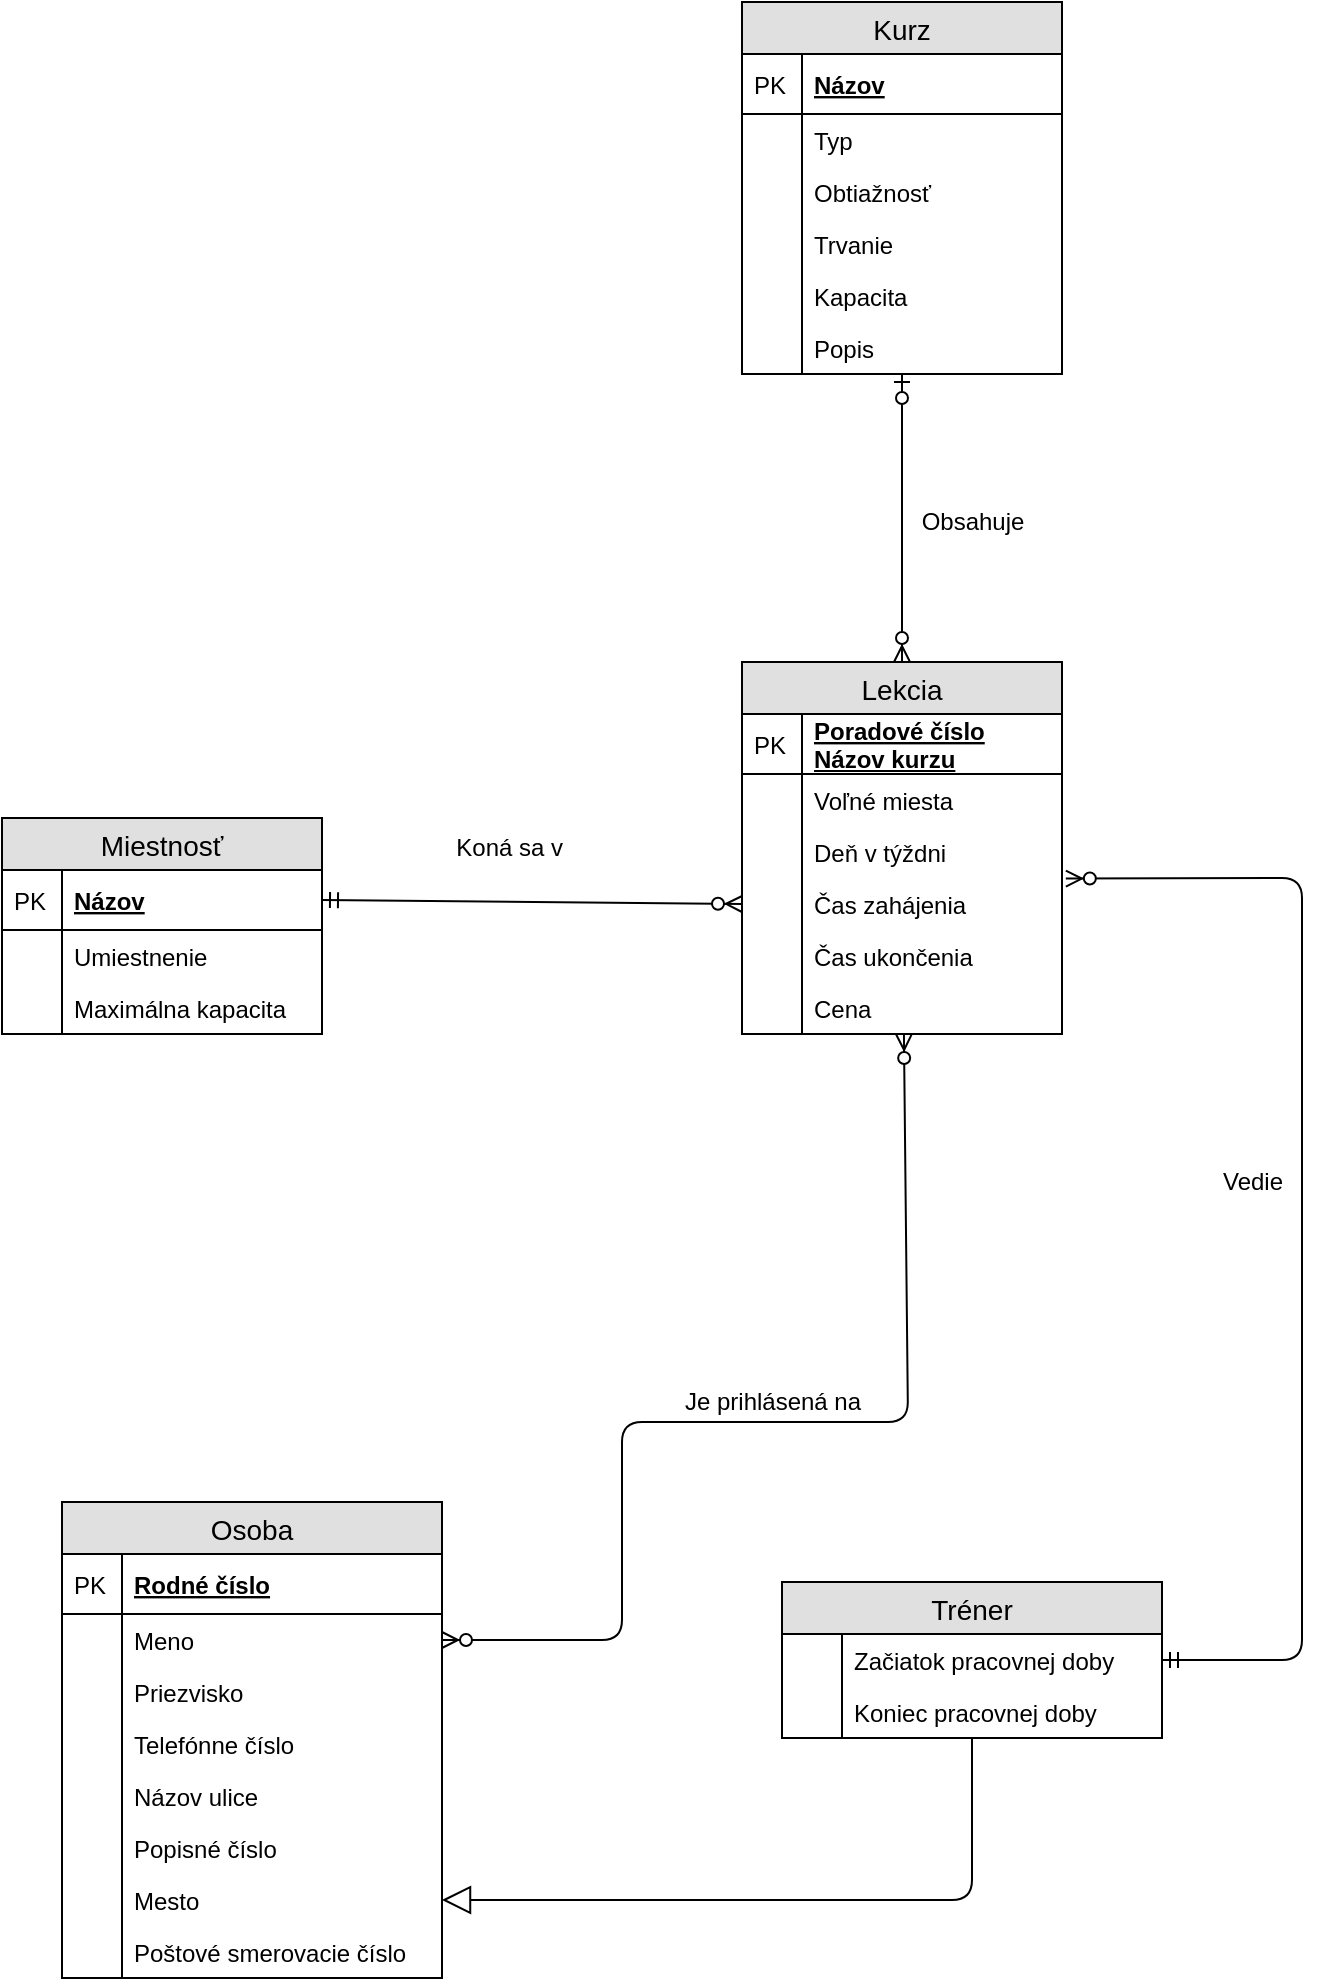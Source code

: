 <mxfile version="13.0.0" type="device"><diagram id="eGVeqehdN8_YkoFMwGT7" name="Page-1"><mxGraphModel dx="932" dy="711" grid="1" gridSize="10" guides="1" tooltips="1" connect="1" arrows="1" fold="1" page="1" pageScale="1" pageWidth="827" pageHeight="1169" math="0" shadow="0"><root><mxCell id="0"/><mxCell id="1" parent="0"/><mxCell id="vAVISpSv8ZnPTpS377I3-15" value="Miestnosť" style="swimlane;fontStyle=0;childLayout=stackLayout;horizontal=1;startSize=26;fillColor=#e0e0e0;horizontalStack=0;resizeParent=1;resizeParentMax=0;resizeLast=0;collapsible=1;marginBottom=0;swimlaneFillColor=#ffffff;align=center;fontSize=14;" parent="1" vertex="1"><mxGeometry x="110" y="518" width="160" height="108" as="geometry"/></mxCell><mxCell id="vAVISpSv8ZnPTpS377I3-16" value="Názov" style="shape=partialRectangle;top=0;left=0;right=0;bottom=1;align=left;verticalAlign=middle;fillColor=none;spacingLeft=34;spacingRight=4;overflow=hidden;rotatable=0;points=[[0,0.5],[1,0.5]];portConstraint=eastwest;dropTarget=0;fontStyle=5;fontSize=12;" parent="vAVISpSv8ZnPTpS377I3-15" vertex="1"><mxGeometry y="26" width="160" height="30" as="geometry"/></mxCell><mxCell id="vAVISpSv8ZnPTpS377I3-17" value="PK" style="shape=partialRectangle;top=0;left=0;bottom=0;fillColor=none;align=left;verticalAlign=middle;spacingLeft=4;spacingRight=4;overflow=hidden;rotatable=0;points=[];portConstraint=eastwest;part=1;fontSize=12;" parent="vAVISpSv8ZnPTpS377I3-16" vertex="1" connectable="0"><mxGeometry width="30" height="30" as="geometry"/></mxCell><mxCell id="vAVISpSv8ZnPTpS377I3-18" value="Umiestnenie" style="shape=partialRectangle;top=0;left=0;right=0;bottom=0;align=left;verticalAlign=top;fillColor=none;spacingLeft=34;spacingRight=4;overflow=hidden;rotatable=0;points=[[0,0.5],[1,0.5]];portConstraint=eastwest;dropTarget=0;fontSize=12;" parent="vAVISpSv8ZnPTpS377I3-15" vertex="1"><mxGeometry y="56" width="160" height="26" as="geometry"/></mxCell><mxCell id="vAVISpSv8ZnPTpS377I3-19" value="" style="shape=partialRectangle;top=0;left=0;bottom=0;fillColor=none;align=left;verticalAlign=top;spacingLeft=4;spacingRight=4;overflow=hidden;rotatable=0;points=[];portConstraint=eastwest;part=1;fontSize=12;" parent="vAVISpSv8ZnPTpS377I3-18" vertex="1" connectable="0"><mxGeometry width="30" height="26" as="geometry"/></mxCell><mxCell id="vAVISpSv8ZnPTpS377I3-20" value="Maximálna kapacita" style="shape=partialRectangle;top=0;left=0;right=0;bottom=0;align=left;verticalAlign=top;fillColor=none;spacingLeft=34;spacingRight=4;overflow=hidden;rotatable=0;points=[[0,0.5],[1,0.5]];portConstraint=eastwest;dropTarget=0;fontSize=12;" parent="vAVISpSv8ZnPTpS377I3-15" vertex="1"><mxGeometry y="82" width="160" height="26" as="geometry"/></mxCell><mxCell id="vAVISpSv8ZnPTpS377I3-21" value="" style="shape=partialRectangle;top=0;left=0;bottom=0;fillColor=none;align=left;verticalAlign=top;spacingLeft=4;spacingRight=4;overflow=hidden;rotatable=0;points=[];portConstraint=eastwest;part=1;fontSize=12;" parent="vAVISpSv8ZnPTpS377I3-20" vertex="1" connectable="0"><mxGeometry width="30" height="26" as="geometry"/></mxCell><mxCell id="vAVISpSv8ZnPTpS377I3-26" value="Lekcia" style="swimlane;fontStyle=0;childLayout=stackLayout;horizontal=1;startSize=26;fillColor=#e0e0e0;horizontalStack=0;resizeParent=1;resizeParentMax=0;resizeLast=0;collapsible=1;marginBottom=0;swimlaneFillColor=#ffffff;align=center;fontSize=14;" parent="1" vertex="1"><mxGeometry x="480" y="440" width="160" height="186" as="geometry"/></mxCell><mxCell id="vAVISpSv8ZnPTpS377I3-27" value="Poradové číslo&#10;Názov kurzu" style="shape=partialRectangle;top=0;left=0;right=0;bottom=1;align=left;verticalAlign=middle;fillColor=none;spacingLeft=34;spacingRight=4;overflow=hidden;rotatable=0;points=[[0,0.5],[1,0.5]];portConstraint=eastwest;dropTarget=0;fontStyle=5;fontSize=12;" parent="vAVISpSv8ZnPTpS377I3-26" vertex="1"><mxGeometry y="26" width="160" height="30" as="geometry"/></mxCell><mxCell id="vAVISpSv8ZnPTpS377I3-28" value="PK" style="shape=partialRectangle;top=0;left=0;bottom=0;fillColor=none;align=left;verticalAlign=middle;spacingLeft=4;spacingRight=4;overflow=hidden;rotatable=0;points=[];portConstraint=eastwest;part=1;fontSize=12;" parent="vAVISpSv8ZnPTpS377I3-27" vertex="1" connectable="0"><mxGeometry width="30" height="30" as="geometry"/></mxCell><mxCell id="vAVISpSv8ZnPTpS377I3-29" value="Voľné miesta" style="shape=partialRectangle;top=0;left=0;right=0;bottom=0;align=left;verticalAlign=top;fillColor=none;spacingLeft=34;spacingRight=4;overflow=hidden;rotatable=0;points=[[0,0.5],[1,0.5]];portConstraint=eastwest;dropTarget=0;fontSize=12;" parent="vAVISpSv8ZnPTpS377I3-26" vertex="1"><mxGeometry y="56" width="160" height="26" as="geometry"/></mxCell><mxCell id="vAVISpSv8ZnPTpS377I3-30" value="" style="shape=partialRectangle;top=0;left=0;bottom=0;fillColor=none;align=left;verticalAlign=top;spacingLeft=4;spacingRight=4;overflow=hidden;rotatable=0;points=[];portConstraint=eastwest;part=1;fontSize=12;" parent="vAVISpSv8ZnPTpS377I3-29" vertex="1" connectable="0"><mxGeometry width="30" height="26" as="geometry"/></mxCell><mxCell id="vAVISpSv8ZnPTpS377I3-31" value="Deň v týždni" style="shape=partialRectangle;top=0;left=0;right=0;bottom=0;align=left;verticalAlign=top;fillColor=none;spacingLeft=34;spacingRight=4;overflow=hidden;rotatable=0;points=[[0,0.5],[1,0.5]];portConstraint=eastwest;dropTarget=0;fontSize=12;" parent="vAVISpSv8ZnPTpS377I3-26" vertex="1"><mxGeometry y="82" width="160" height="26" as="geometry"/></mxCell><mxCell id="vAVISpSv8ZnPTpS377I3-32" value="" style="shape=partialRectangle;top=0;left=0;bottom=0;fillColor=none;align=left;verticalAlign=top;spacingLeft=4;spacingRight=4;overflow=hidden;rotatable=0;points=[];portConstraint=eastwest;part=1;fontSize=12;" parent="vAVISpSv8ZnPTpS377I3-31" vertex="1" connectable="0"><mxGeometry width="30" height="26" as="geometry"/></mxCell><mxCell id="vAVISpSv8ZnPTpS377I3-33" value="Čas zahájenia" style="shape=partialRectangle;top=0;left=0;right=0;bottom=0;align=left;verticalAlign=top;fillColor=none;spacingLeft=34;spacingRight=4;overflow=hidden;rotatable=0;points=[[0,0.5],[1,0.5]];portConstraint=eastwest;dropTarget=0;fontSize=12;" parent="vAVISpSv8ZnPTpS377I3-26" vertex="1"><mxGeometry y="108" width="160" height="26" as="geometry"/></mxCell><mxCell id="vAVISpSv8ZnPTpS377I3-34" value="" style="shape=partialRectangle;top=0;left=0;bottom=0;fillColor=none;align=left;verticalAlign=top;spacingLeft=4;spacingRight=4;overflow=hidden;rotatable=0;points=[];portConstraint=eastwest;part=1;fontSize=12;" parent="vAVISpSv8ZnPTpS377I3-33" vertex="1" connectable="0"><mxGeometry width="30" height="26" as="geometry"/></mxCell><mxCell id="vAVISpSv8ZnPTpS377I3-35" value="Čas ukončenia" style="shape=partialRectangle;top=0;left=0;right=0;bottom=0;align=left;verticalAlign=top;fillColor=none;spacingLeft=34;spacingRight=4;overflow=hidden;rotatable=0;points=[[0,0.5],[1,0.5]];portConstraint=eastwest;dropTarget=0;fontSize=12;" parent="vAVISpSv8ZnPTpS377I3-26" vertex="1"><mxGeometry y="134" width="160" height="26" as="geometry"/></mxCell><mxCell id="vAVISpSv8ZnPTpS377I3-36" value="" style="shape=partialRectangle;top=0;left=0;bottom=0;fillColor=none;align=left;verticalAlign=top;spacingLeft=4;spacingRight=4;overflow=hidden;rotatable=0;points=[];portConstraint=eastwest;part=1;fontSize=12;" parent="vAVISpSv8ZnPTpS377I3-35" vertex="1" connectable="0"><mxGeometry width="30" height="26" as="geometry"/></mxCell><mxCell id="vAVISpSv8ZnPTpS377I3-38" value="Cena" style="shape=partialRectangle;top=0;left=0;right=0;bottom=0;align=left;verticalAlign=top;fillColor=none;spacingLeft=34;spacingRight=4;overflow=hidden;rotatable=0;points=[[0,0.5],[1,0.5]];portConstraint=eastwest;dropTarget=0;fontSize=12;" parent="vAVISpSv8ZnPTpS377I3-26" vertex="1"><mxGeometry y="160" width="160" height="26" as="geometry"/></mxCell><mxCell id="vAVISpSv8ZnPTpS377I3-39" value="" style="shape=partialRectangle;top=0;left=0;bottom=0;fillColor=none;align=left;verticalAlign=top;spacingLeft=4;spacingRight=4;overflow=hidden;rotatable=0;points=[];portConstraint=eastwest;part=1;fontSize=12;" parent="vAVISpSv8ZnPTpS377I3-38" vertex="1" connectable="0"><mxGeometry width="30" height="26" as="geometry"/></mxCell><mxCell id="vAVISpSv8ZnPTpS377I3-40" value="Osoba" style="swimlane;fontStyle=0;childLayout=stackLayout;horizontal=1;startSize=26;fillColor=#e0e0e0;horizontalStack=0;resizeParent=1;resizeParentMax=0;resizeLast=0;collapsible=1;marginBottom=0;swimlaneFillColor=#ffffff;align=center;fontSize=14;" parent="1" vertex="1"><mxGeometry x="140" y="860" width="190" height="238" as="geometry"/></mxCell><mxCell id="vAVISpSv8ZnPTpS377I3-41" value="Rodné číslo" style="shape=partialRectangle;top=0;left=0;right=0;bottom=1;align=left;verticalAlign=middle;fillColor=none;spacingLeft=34;spacingRight=4;overflow=hidden;rotatable=0;points=[[0,0.5],[1,0.5]];portConstraint=eastwest;dropTarget=0;fontStyle=5;fontSize=12;" parent="vAVISpSv8ZnPTpS377I3-40" vertex="1"><mxGeometry y="26" width="190" height="30" as="geometry"/></mxCell><mxCell id="vAVISpSv8ZnPTpS377I3-42" value="PK" style="shape=partialRectangle;top=0;left=0;bottom=0;fillColor=none;align=left;verticalAlign=middle;spacingLeft=4;spacingRight=4;overflow=hidden;rotatable=0;points=[];portConstraint=eastwest;part=1;fontSize=12;" parent="vAVISpSv8ZnPTpS377I3-41" vertex="1" connectable="0"><mxGeometry width="30" height="30" as="geometry"/></mxCell><mxCell id="vAVISpSv8ZnPTpS377I3-43" value="Meno" style="shape=partialRectangle;top=0;left=0;right=0;bottom=0;align=left;verticalAlign=top;fillColor=none;spacingLeft=34;spacingRight=4;overflow=hidden;rotatable=0;points=[[0,0.5],[1,0.5]];portConstraint=eastwest;dropTarget=0;fontSize=12;" parent="vAVISpSv8ZnPTpS377I3-40" vertex="1"><mxGeometry y="56" width="190" height="26" as="geometry"/></mxCell><mxCell id="vAVISpSv8ZnPTpS377I3-44" value="" style="shape=partialRectangle;top=0;left=0;bottom=0;fillColor=none;align=left;verticalAlign=top;spacingLeft=4;spacingRight=4;overflow=hidden;rotatable=0;points=[];portConstraint=eastwest;part=1;fontSize=12;" parent="vAVISpSv8ZnPTpS377I3-43" vertex="1" connectable="0"><mxGeometry width="30" height="26" as="geometry"/></mxCell><mxCell id="vAVISpSv8ZnPTpS377I3-45" value="Priezvisko" style="shape=partialRectangle;top=0;left=0;right=0;bottom=0;align=left;verticalAlign=top;fillColor=none;spacingLeft=34;spacingRight=4;overflow=hidden;rotatable=0;points=[[0,0.5],[1,0.5]];portConstraint=eastwest;dropTarget=0;fontSize=12;" parent="vAVISpSv8ZnPTpS377I3-40" vertex="1"><mxGeometry y="82" width="190" height="26" as="geometry"/></mxCell><mxCell id="vAVISpSv8ZnPTpS377I3-46" value="" style="shape=partialRectangle;top=0;left=0;bottom=0;fillColor=none;align=left;verticalAlign=top;spacingLeft=4;spacingRight=4;overflow=hidden;rotatable=0;points=[];portConstraint=eastwest;part=1;fontSize=12;" parent="vAVISpSv8ZnPTpS377I3-45" vertex="1" connectable="0"><mxGeometry width="30" height="26" as="geometry"/></mxCell><mxCell id="vAVISpSv8ZnPTpS377I3-47" value="Telefónne číslo" style="shape=partialRectangle;top=0;left=0;right=0;bottom=0;align=left;verticalAlign=top;fillColor=none;spacingLeft=34;spacingRight=4;overflow=hidden;rotatable=0;points=[[0,0.5],[1,0.5]];portConstraint=eastwest;dropTarget=0;fontSize=12;" parent="vAVISpSv8ZnPTpS377I3-40" vertex="1"><mxGeometry y="108" width="190" height="26" as="geometry"/></mxCell><mxCell id="vAVISpSv8ZnPTpS377I3-48" value="" style="shape=partialRectangle;top=0;left=0;bottom=0;fillColor=none;align=left;verticalAlign=top;spacingLeft=4;spacingRight=4;overflow=hidden;rotatable=0;points=[];portConstraint=eastwest;part=1;fontSize=12;" parent="vAVISpSv8ZnPTpS377I3-47" vertex="1" connectable="0"><mxGeometry width="30" height="26" as="geometry"/></mxCell><mxCell id="vAVISpSv8ZnPTpS377I3-49" value="Názov ulice" style="shape=partialRectangle;top=0;left=0;right=0;bottom=0;align=left;verticalAlign=top;fillColor=none;spacingLeft=34;spacingRight=4;overflow=hidden;rotatable=0;points=[[0,0.5],[1,0.5]];portConstraint=eastwest;dropTarget=0;fontSize=12;" parent="vAVISpSv8ZnPTpS377I3-40" vertex="1"><mxGeometry y="134" width="190" height="26" as="geometry"/></mxCell><mxCell id="vAVISpSv8ZnPTpS377I3-50" value="" style="shape=partialRectangle;top=0;left=0;bottom=0;fillColor=none;align=left;verticalAlign=top;spacingLeft=4;spacingRight=4;overflow=hidden;rotatable=0;points=[];portConstraint=eastwest;part=1;fontSize=12;" parent="vAVISpSv8ZnPTpS377I3-49" vertex="1" connectable="0"><mxGeometry width="30" height="26" as="geometry"/></mxCell><mxCell id="vAVISpSv8ZnPTpS377I3-51" value="Popisné číslo" style="shape=partialRectangle;top=0;left=0;right=0;bottom=0;align=left;verticalAlign=top;fillColor=none;spacingLeft=34;spacingRight=4;overflow=hidden;rotatable=0;points=[[0,0.5],[1,0.5]];portConstraint=eastwest;dropTarget=0;fontSize=12;" parent="vAVISpSv8ZnPTpS377I3-40" vertex="1"><mxGeometry y="160" width="190" height="26" as="geometry"/></mxCell><mxCell id="vAVISpSv8ZnPTpS377I3-52" value="" style="shape=partialRectangle;top=0;left=0;bottom=0;fillColor=none;align=left;verticalAlign=top;spacingLeft=4;spacingRight=4;overflow=hidden;rotatable=0;points=[];portConstraint=eastwest;part=1;fontSize=12;" parent="vAVISpSv8ZnPTpS377I3-51" vertex="1" connectable="0"><mxGeometry width="30" height="26" as="geometry"/></mxCell><mxCell id="vAVISpSv8ZnPTpS377I3-53" value="Mesto" style="shape=partialRectangle;top=0;left=0;right=0;bottom=0;align=left;verticalAlign=top;fillColor=none;spacingLeft=34;spacingRight=4;overflow=hidden;rotatable=0;points=[[0,0.5],[1,0.5]];portConstraint=eastwest;dropTarget=0;fontSize=12;" parent="vAVISpSv8ZnPTpS377I3-40" vertex="1"><mxGeometry y="186" width="190" height="26" as="geometry"/></mxCell><mxCell id="vAVISpSv8ZnPTpS377I3-54" value="" style="shape=partialRectangle;top=0;left=0;bottom=0;fillColor=none;align=left;verticalAlign=top;spacingLeft=4;spacingRight=4;overflow=hidden;rotatable=0;points=[];portConstraint=eastwest;part=1;fontSize=12;" parent="vAVISpSv8ZnPTpS377I3-53" vertex="1" connectable="0"><mxGeometry width="30" height="26" as="geometry"/></mxCell><mxCell id="vAVISpSv8ZnPTpS377I3-55" value="Poštové smerovacie číslo" style="shape=partialRectangle;top=0;left=0;right=0;bottom=0;align=left;verticalAlign=top;fillColor=none;spacingLeft=34;spacingRight=4;overflow=hidden;rotatable=0;points=[[0,0.5],[1,0.5]];portConstraint=eastwest;dropTarget=0;fontSize=12;" parent="vAVISpSv8ZnPTpS377I3-40" vertex="1"><mxGeometry y="212" width="190" height="26" as="geometry"/></mxCell><mxCell id="vAVISpSv8ZnPTpS377I3-56" value="" style="shape=partialRectangle;top=0;left=0;bottom=0;fillColor=none;align=left;verticalAlign=top;spacingLeft=4;spacingRight=4;overflow=hidden;rotatable=0;points=[];portConstraint=eastwest;part=1;fontSize=12;" parent="vAVISpSv8ZnPTpS377I3-55" vertex="1" connectable="0"><mxGeometry width="30" height="26" as="geometry"/></mxCell><mxCell id="vAVISpSv8ZnPTpS377I3-58" value="Kurz" style="swimlane;fontStyle=0;childLayout=stackLayout;horizontal=1;startSize=26;fillColor=#e0e0e0;horizontalStack=0;resizeParent=1;resizeParentMax=0;resizeLast=0;collapsible=1;marginBottom=0;swimlaneFillColor=#ffffff;align=center;fontSize=14;" parent="1" vertex="1"><mxGeometry x="480" y="110" width="160" height="186" as="geometry"/></mxCell><mxCell id="vAVISpSv8ZnPTpS377I3-59" value="Názov" style="shape=partialRectangle;top=0;left=0;right=0;bottom=1;align=left;verticalAlign=middle;fillColor=none;spacingLeft=34;spacingRight=4;overflow=hidden;rotatable=0;points=[[0,0.5],[1,0.5]];portConstraint=eastwest;dropTarget=0;fontStyle=5;fontSize=12;" parent="vAVISpSv8ZnPTpS377I3-58" vertex="1"><mxGeometry y="26" width="160" height="30" as="geometry"/></mxCell><mxCell id="vAVISpSv8ZnPTpS377I3-60" value="PK" style="shape=partialRectangle;top=0;left=0;bottom=0;fillColor=none;align=left;verticalAlign=middle;spacingLeft=4;spacingRight=4;overflow=hidden;rotatable=0;points=[];portConstraint=eastwest;part=1;fontSize=12;" parent="vAVISpSv8ZnPTpS377I3-59" vertex="1" connectable="0"><mxGeometry width="30" height="30" as="geometry"/></mxCell><mxCell id="vAVISpSv8ZnPTpS377I3-61" value="Typ" style="shape=partialRectangle;top=0;left=0;right=0;bottom=0;align=left;verticalAlign=top;fillColor=none;spacingLeft=34;spacingRight=4;overflow=hidden;rotatable=0;points=[[0,0.5],[1,0.5]];portConstraint=eastwest;dropTarget=0;fontSize=12;" parent="vAVISpSv8ZnPTpS377I3-58" vertex="1"><mxGeometry y="56" width="160" height="26" as="geometry"/></mxCell><mxCell id="vAVISpSv8ZnPTpS377I3-62" value="" style="shape=partialRectangle;top=0;left=0;bottom=0;fillColor=none;align=left;verticalAlign=top;spacingLeft=4;spacingRight=4;overflow=hidden;rotatable=0;points=[];portConstraint=eastwest;part=1;fontSize=12;" parent="vAVISpSv8ZnPTpS377I3-61" vertex="1" connectable="0"><mxGeometry width="30" height="26" as="geometry"/></mxCell><mxCell id="vAVISpSv8ZnPTpS377I3-63" value="Obtiažnosť" style="shape=partialRectangle;top=0;left=0;right=0;bottom=0;align=left;verticalAlign=top;fillColor=none;spacingLeft=34;spacingRight=4;overflow=hidden;rotatable=0;points=[[0,0.5],[1,0.5]];portConstraint=eastwest;dropTarget=0;fontSize=12;" parent="vAVISpSv8ZnPTpS377I3-58" vertex="1"><mxGeometry y="82" width="160" height="26" as="geometry"/></mxCell><mxCell id="vAVISpSv8ZnPTpS377I3-64" value="" style="shape=partialRectangle;top=0;left=0;bottom=0;fillColor=none;align=left;verticalAlign=top;spacingLeft=4;spacingRight=4;overflow=hidden;rotatable=0;points=[];portConstraint=eastwest;part=1;fontSize=12;" parent="vAVISpSv8ZnPTpS377I3-63" vertex="1" connectable="0"><mxGeometry width="30" height="26" as="geometry"/></mxCell><mxCell id="vAVISpSv8ZnPTpS377I3-65" value="Trvanie" style="shape=partialRectangle;top=0;left=0;right=0;bottom=0;align=left;verticalAlign=top;fillColor=none;spacingLeft=34;spacingRight=4;overflow=hidden;rotatable=0;points=[[0,0.5],[1,0.5]];portConstraint=eastwest;dropTarget=0;fontSize=12;" parent="vAVISpSv8ZnPTpS377I3-58" vertex="1"><mxGeometry y="108" width="160" height="26" as="geometry"/></mxCell><mxCell id="vAVISpSv8ZnPTpS377I3-66" value="" style="shape=partialRectangle;top=0;left=0;bottom=0;fillColor=none;align=left;verticalAlign=top;spacingLeft=4;spacingRight=4;overflow=hidden;rotatable=0;points=[];portConstraint=eastwest;part=1;fontSize=12;" parent="vAVISpSv8ZnPTpS377I3-65" vertex="1" connectable="0"><mxGeometry width="30" height="26" as="geometry"/></mxCell><mxCell id="vAVISpSv8ZnPTpS377I3-67" value="Kapacita" style="shape=partialRectangle;top=0;left=0;right=0;bottom=0;align=left;verticalAlign=top;fillColor=none;spacingLeft=34;spacingRight=4;overflow=hidden;rotatable=0;points=[[0,0.5],[1,0.5]];portConstraint=eastwest;dropTarget=0;fontSize=12;" parent="vAVISpSv8ZnPTpS377I3-58" vertex="1"><mxGeometry y="134" width="160" height="26" as="geometry"/></mxCell><mxCell id="vAVISpSv8ZnPTpS377I3-68" value="" style="shape=partialRectangle;top=0;left=0;bottom=0;fillColor=none;align=left;verticalAlign=top;spacingLeft=4;spacingRight=4;overflow=hidden;rotatable=0;points=[];portConstraint=eastwest;part=1;fontSize=12;" parent="vAVISpSv8ZnPTpS377I3-67" vertex="1" connectable="0"><mxGeometry width="30" height="26" as="geometry"/></mxCell><mxCell id="vAVISpSv8ZnPTpS377I3-69" value="Popis" style="shape=partialRectangle;top=0;left=0;right=0;bottom=0;align=left;verticalAlign=top;fillColor=none;spacingLeft=34;spacingRight=4;overflow=hidden;rotatable=0;points=[[0,0.5],[1,0.5]];portConstraint=eastwest;dropTarget=0;fontSize=12;" parent="vAVISpSv8ZnPTpS377I3-58" vertex="1"><mxGeometry y="160" width="160" height="26" as="geometry"/></mxCell><mxCell id="vAVISpSv8ZnPTpS377I3-70" value="" style="shape=partialRectangle;top=0;left=0;bottom=0;fillColor=none;align=left;verticalAlign=top;spacingLeft=4;spacingRight=4;overflow=hidden;rotatable=0;points=[];portConstraint=eastwest;part=1;fontSize=12;" parent="vAVISpSv8ZnPTpS377I3-69" vertex="1" connectable="0"><mxGeometry width="30" height="26" as="geometry"/></mxCell><mxCell id="vAVISpSv8ZnPTpS377I3-77" value="Tréner" style="swimlane;fontStyle=0;childLayout=stackLayout;horizontal=1;startSize=26;fillColor=#e0e0e0;horizontalStack=0;resizeParent=1;resizeParentMax=0;resizeLast=0;collapsible=1;marginBottom=0;swimlaneFillColor=#ffffff;align=center;fontSize=14;" parent="1" vertex="1"><mxGeometry x="500" y="900" width="190" height="78" as="geometry"/></mxCell><mxCell id="vAVISpSv8ZnPTpS377I3-80" value="Začiatok pracovnej doby" style="shape=partialRectangle;top=0;left=0;right=0;bottom=0;align=left;verticalAlign=top;fillColor=none;spacingLeft=34;spacingRight=4;overflow=hidden;rotatable=0;points=[[0,0.5],[1,0.5]];portConstraint=eastwest;dropTarget=0;fontSize=12;" parent="vAVISpSv8ZnPTpS377I3-77" vertex="1"><mxGeometry y="26" width="190" height="26" as="geometry"/></mxCell><mxCell id="vAVISpSv8ZnPTpS377I3-81" value="" style="shape=partialRectangle;top=0;left=0;bottom=0;fillColor=none;align=left;verticalAlign=top;spacingLeft=4;spacingRight=4;overflow=hidden;rotatable=0;points=[];portConstraint=eastwest;part=1;fontSize=12;" parent="vAVISpSv8ZnPTpS377I3-80" vertex="1" connectable="0"><mxGeometry width="30" height="26" as="geometry"/></mxCell><mxCell id="vAVISpSv8ZnPTpS377I3-100" value="Koniec pracovnej doby" style="shape=partialRectangle;top=0;left=0;right=0;bottom=0;align=left;verticalAlign=top;fillColor=none;spacingLeft=34;spacingRight=4;overflow=hidden;rotatable=0;points=[[0,0.5],[1,0.5]];portConstraint=eastwest;dropTarget=0;fontSize=12;" parent="vAVISpSv8ZnPTpS377I3-77" vertex="1"><mxGeometry y="52" width="190" height="26" as="geometry"/></mxCell><mxCell id="vAVISpSv8ZnPTpS377I3-101" value="" style="shape=partialRectangle;top=0;left=0;bottom=0;fillColor=none;align=left;verticalAlign=top;spacingLeft=4;spacingRight=4;overflow=hidden;rotatable=0;points=[];portConstraint=eastwest;part=1;fontSize=12;" parent="vAVISpSv8ZnPTpS377I3-100" vertex="1" connectable="0"><mxGeometry width="30" height="26" as="geometry"/></mxCell><mxCell id="vAVISpSv8ZnPTpS377I3-95" value="" style="fontSize=12;html=1;endArrow=ERzeroToMany;startArrow=ERmandOne;exitX=1;exitY=0.5;exitDx=0;exitDy=0;entryX=0;entryY=0.5;entryDx=0;entryDy=0;" parent="1" source="vAVISpSv8ZnPTpS377I3-16" target="vAVISpSv8ZnPTpS377I3-33" edge="1"><mxGeometry width="100" height="100" relative="1" as="geometry"><mxPoint x="180" y="440" as="sourcePoint"/><mxPoint x="320.0" y="622" as="targetPoint"/></mxGeometry></mxCell><mxCell id="vAVISpSv8ZnPTpS377I3-98" value="Koná sa v&amp;nbsp;" style="text;html=1;align=center;verticalAlign=middle;resizable=0;points=[];autosize=1;" parent="1" vertex="1"><mxGeometry x="330" y="523" width="70" height="20" as="geometry"/></mxCell><mxCell id="vAVISpSv8ZnPTpS377I3-99" value="" style="fontSize=12;html=1;endArrow=ERzeroToMany;startArrow=ERzeroToOne;endFill=1;entryX=0.5;entryY=0;entryDx=0;entryDy=0;" parent="1" source="vAVISpSv8ZnPTpS377I3-69" target="vAVISpSv8ZnPTpS377I3-26" edge="1"><mxGeometry width="100" height="100" relative="1" as="geometry"><mxPoint x="560" y="310" as="sourcePoint"/><mxPoint x="360" y="390" as="targetPoint"/></mxGeometry></mxCell><mxCell id="vAVISpSv8ZnPTpS377I3-103" value="Obsahuje" style="text;html=1;align=center;verticalAlign=middle;resizable=0;points=[];autosize=1;" parent="1" vertex="1"><mxGeometry x="560" y="360" width="70" height="20" as="geometry"/></mxCell><mxCell id="vAVISpSv8ZnPTpS377I3-128" value="" style="fontSize=12;html=1;endArrow=ERzeroToMany;startArrow=ERmandOne;exitX=1;exitY=0.5;exitDx=0;exitDy=0;entryX=1.012;entryY=0.011;entryDx=0;entryDy=0;entryPerimeter=0;" parent="1" source="vAVISpSv8ZnPTpS377I3-80" target="vAVISpSv8ZnPTpS377I3-33" edge="1"><mxGeometry width="100" height="100" relative="1" as="geometry"><mxPoint x="520.0" y="700" as="sourcePoint"/><mxPoint x="710" y="230" as="targetPoint"/><Array as="points"><mxPoint x="760" y="939"/><mxPoint x="760" y="548"/></Array></mxGeometry></mxCell><mxCell id="vAVISpSv8ZnPTpS377I3-129" value="Vedie" style="text;html=1;align=center;verticalAlign=middle;resizable=0;points=[];autosize=1;" parent="1" vertex="1"><mxGeometry x="710" y="690" width="50" height="20" as="geometry"/></mxCell><mxCell id="vAVISpSv8ZnPTpS377I3-132" value="Je prihlásená na" style="text;html=1;align=center;verticalAlign=middle;resizable=0;points=[];autosize=1;" parent="1" vertex="1"><mxGeometry x="445" y="800" width="100" height="20" as="geometry"/></mxCell><mxCell id="vAVISpSv8ZnPTpS377I3-133" value="" style="endArrow=block;endFill=0;endSize=12;html=1;entryX=1;entryY=0.5;entryDx=0;entryDy=0;" parent="1" source="vAVISpSv8ZnPTpS377I3-100" target="vAVISpSv8ZnPTpS377I3-53" edge="1"><mxGeometry width="160" relative="1" as="geometry"><mxPoint x="460" y="1110" as="sourcePoint"/><mxPoint x="620" y="1110" as="targetPoint"/><Array as="points"><mxPoint x="595" y="1059"/></Array></mxGeometry></mxCell><mxCell id="vAVISpSv8ZnPTpS377I3-142" value="" style="fontSize=12;html=1;endArrow=ERzeroToMany;endFill=1;startArrow=ERzeroToMany;exitX=1;exitY=0.5;exitDx=0;exitDy=0;entryX=0.506;entryY=1;entryDx=0;entryDy=0;entryPerimeter=0;" parent="1" source="vAVISpSv8ZnPTpS377I3-43" target="vAVISpSv8ZnPTpS377I3-38" edge="1"><mxGeometry width="100" height="100" relative="1" as="geometry"><mxPoint x="260" y="780" as="sourcePoint"/><mxPoint x="563" y="670" as="targetPoint"/><Array as="points"><mxPoint x="420" y="929"/><mxPoint x="420" y="880"/><mxPoint x="420" y="820"/><mxPoint x="563" y="820"/></Array></mxGeometry></mxCell></root></mxGraphModel></diagram></mxfile>